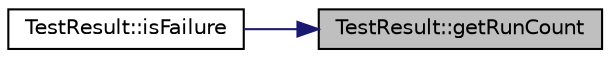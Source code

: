 digraph "TestResult::getRunCount"
{
 // LATEX_PDF_SIZE
  edge [fontname="Helvetica",fontsize="10",labelfontname="Helvetica",labelfontsize="10"];
  node [fontname="Helvetica",fontsize="10",shape=record];
  rankdir="RL";
  Node1 [label="TestResult::getRunCount",height=0.2,width=0.4,color="black", fillcolor="grey75", style="filled", fontcolor="black",tooltip=" "];
  Node1 -> Node2 [dir="back",color="midnightblue",fontsize="10",style="solid",fontname="Helvetica"];
  Node2 [label="TestResult::isFailure",height=0.2,width=0.4,color="black", fillcolor="white", style="filled",URL="$classTestResult.html#a367a3b89b3ddb077d18cd048a5cd330d",tooltip=" "];
}
